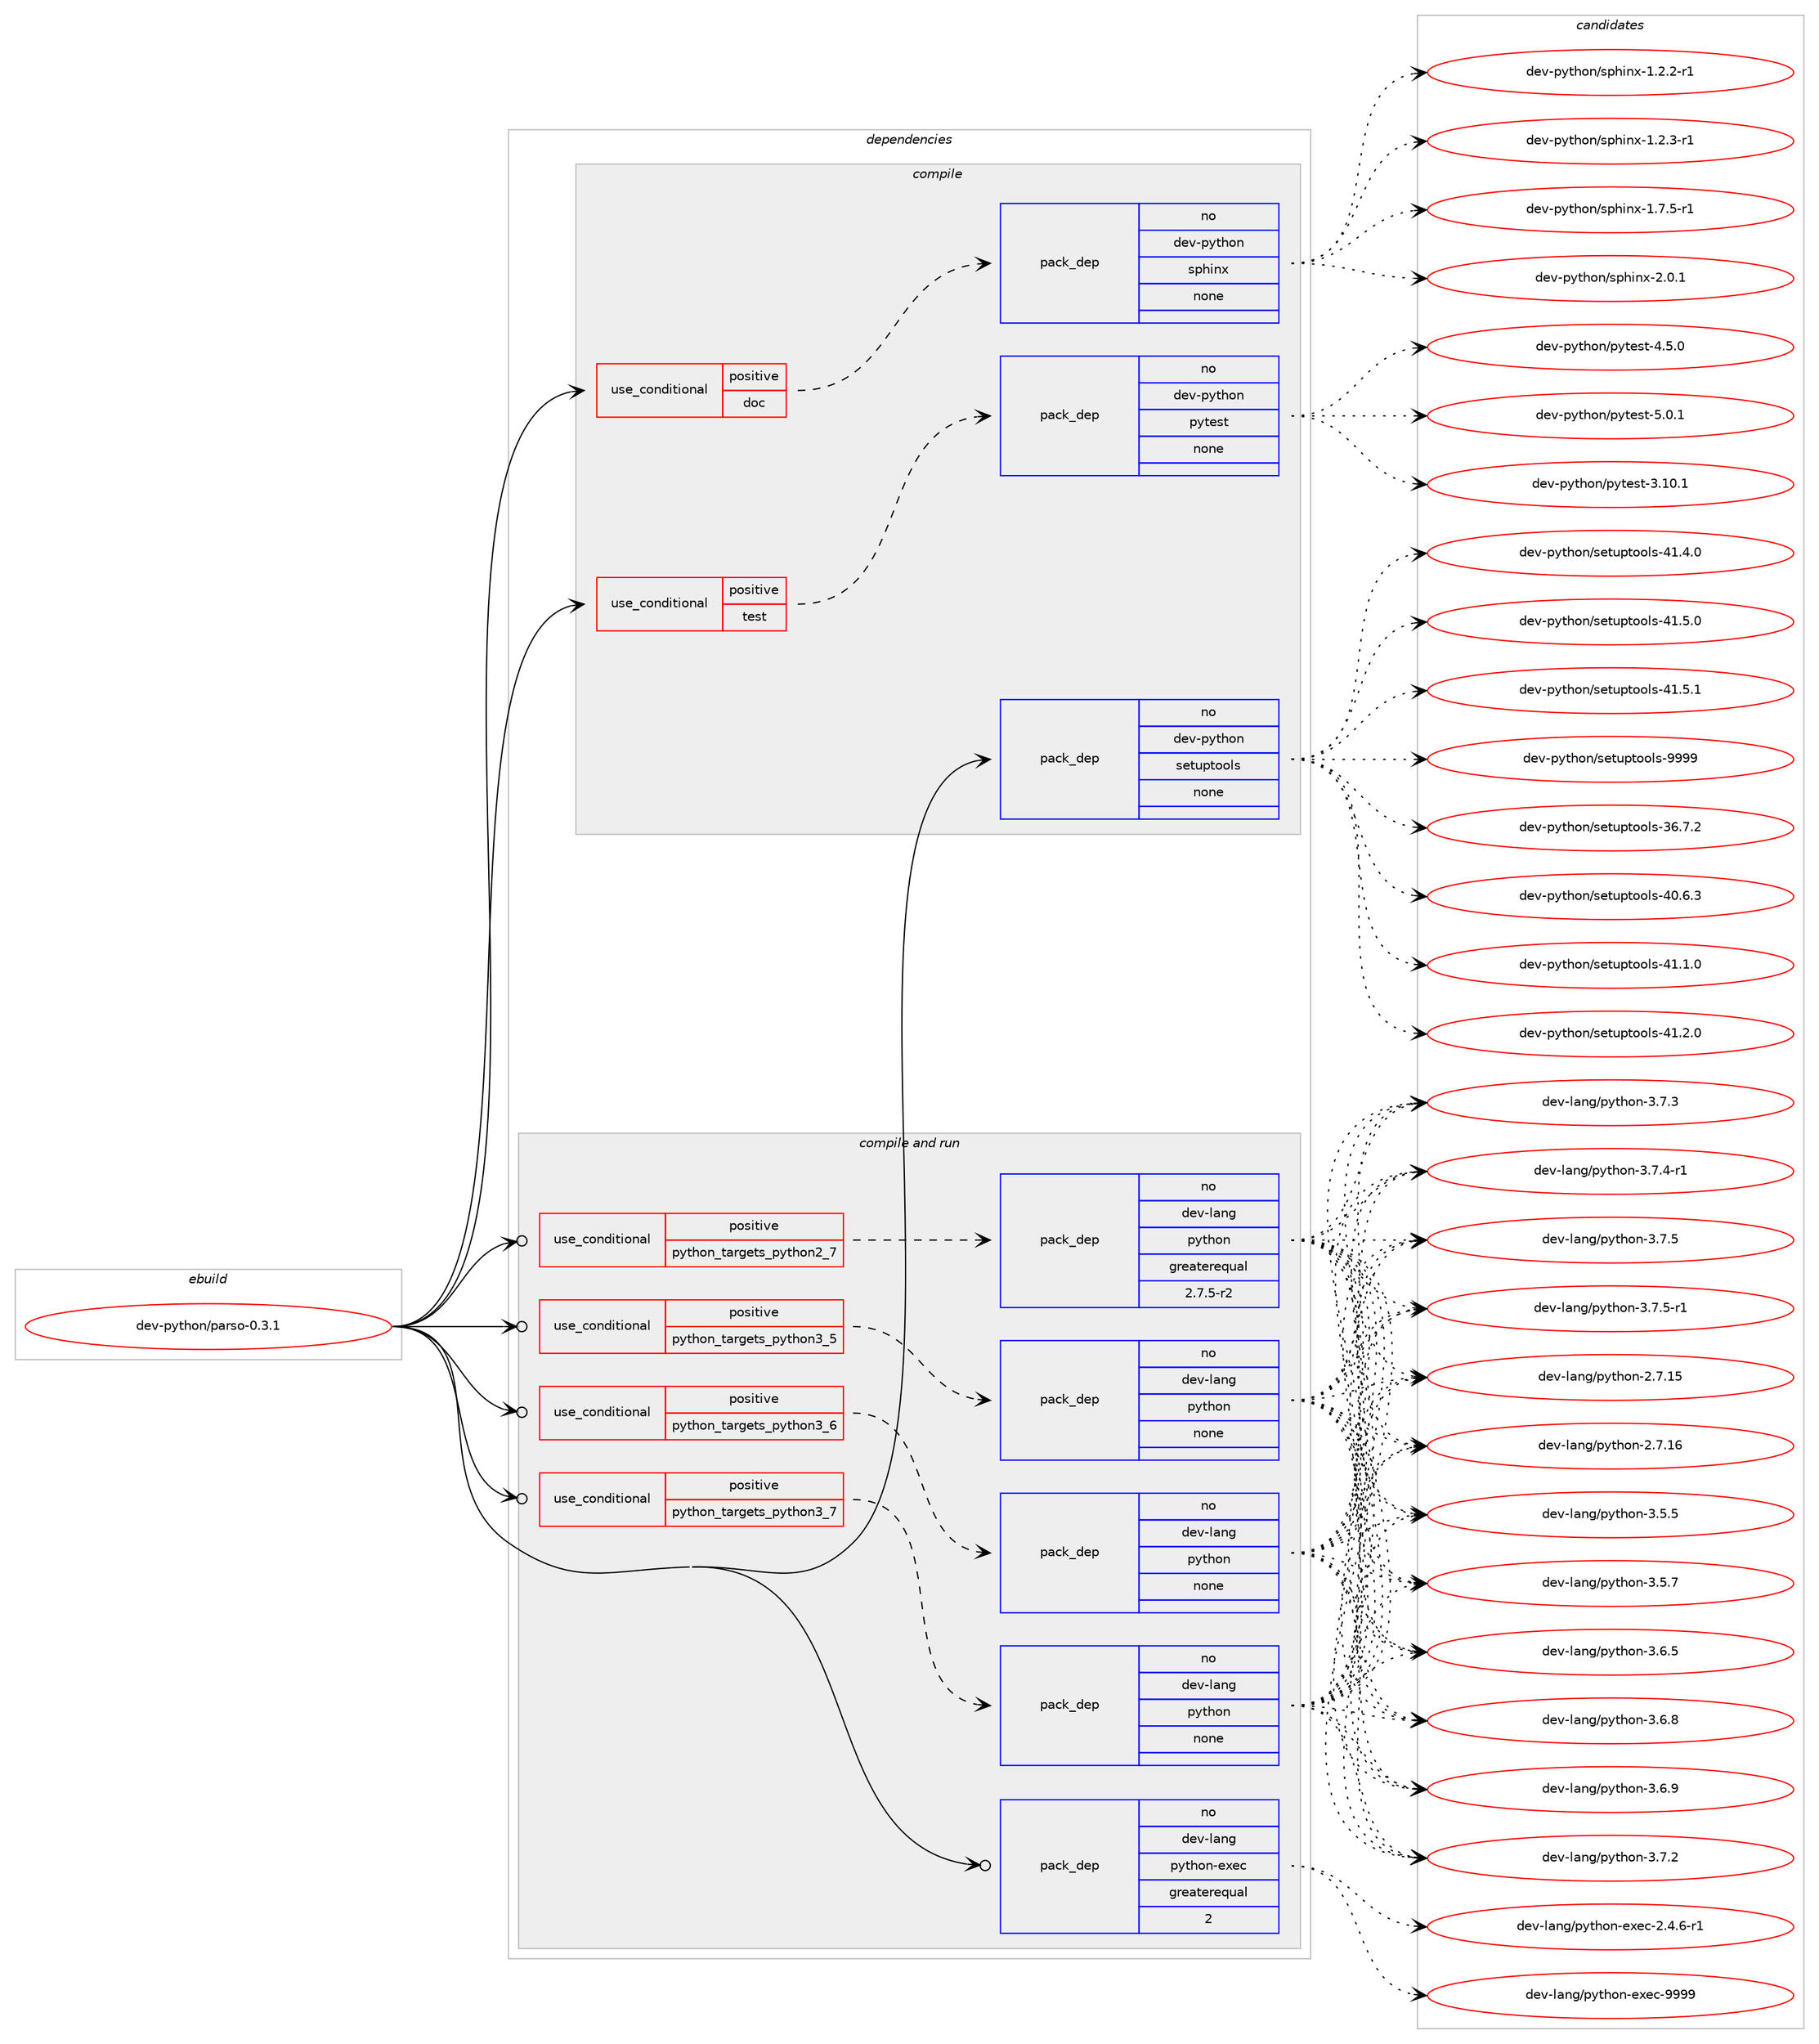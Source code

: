 digraph prolog {

# *************
# Graph options
# *************

newrank=true;
concentrate=true;
compound=true;
graph [rankdir=LR,fontname=Helvetica,fontsize=10,ranksep=1.5];#, ranksep=2.5, nodesep=0.2];
edge  [arrowhead=vee];
node  [fontname=Helvetica,fontsize=10];

# **********
# The ebuild
# **********

subgraph cluster_leftcol {
color=gray;
rank=same;
label=<<i>ebuild</i>>;
id [label="dev-python/parso-0.3.1", color=red, width=4, href="../dev-python/parso-0.3.1.svg"];
}

# ****************
# The dependencies
# ****************

subgraph cluster_midcol {
color=gray;
label=<<i>dependencies</i>>;
subgraph cluster_compile {
fillcolor="#eeeeee";
style=filled;
label=<<i>compile</i>>;
subgraph cond144090 {
dependency620738 [label=<<TABLE BORDER="0" CELLBORDER="1" CELLSPACING="0" CELLPADDING="4"><TR><TD ROWSPAN="3" CELLPADDING="10">use_conditional</TD></TR><TR><TD>positive</TD></TR><TR><TD>doc</TD></TR></TABLE>>, shape=none, color=red];
subgraph pack464808 {
dependency620739 [label=<<TABLE BORDER="0" CELLBORDER="1" CELLSPACING="0" CELLPADDING="4" WIDTH="220"><TR><TD ROWSPAN="6" CELLPADDING="30">pack_dep</TD></TR><TR><TD WIDTH="110">no</TD></TR><TR><TD>dev-python</TD></TR><TR><TD>sphinx</TD></TR><TR><TD>none</TD></TR><TR><TD></TD></TR></TABLE>>, shape=none, color=blue];
}
dependency620738:e -> dependency620739:w [weight=20,style="dashed",arrowhead="vee"];
}
id:e -> dependency620738:w [weight=20,style="solid",arrowhead="vee"];
subgraph cond144091 {
dependency620740 [label=<<TABLE BORDER="0" CELLBORDER="1" CELLSPACING="0" CELLPADDING="4"><TR><TD ROWSPAN="3" CELLPADDING="10">use_conditional</TD></TR><TR><TD>positive</TD></TR><TR><TD>test</TD></TR></TABLE>>, shape=none, color=red];
subgraph pack464809 {
dependency620741 [label=<<TABLE BORDER="0" CELLBORDER="1" CELLSPACING="0" CELLPADDING="4" WIDTH="220"><TR><TD ROWSPAN="6" CELLPADDING="30">pack_dep</TD></TR><TR><TD WIDTH="110">no</TD></TR><TR><TD>dev-python</TD></TR><TR><TD>pytest</TD></TR><TR><TD>none</TD></TR><TR><TD></TD></TR></TABLE>>, shape=none, color=blue];
}
dependency620740:e -> dependency620741:w [weight=20,style="dashed",arrowhead="vee"];
}
id:e -> dependency620740:w [weight=20,style="solid",arrowhead="vee"];
subgraph pack464810 {
dependency620742 [label=<<TABLE BORDER="0" CELLBORDER="1" CELLSPACING="0" CELLPADDING="4" WIDTH="220"><TR><TD ROWSPAN="6" CELLPADDING="30">pack_dep</TD></TR><TR><TD WIDTH="110">no</TD></TR><TR><TD>dev-python</TD></TR><TR><TD>setuptools</TD></TR><TR><TD>none</TD></TR><TR><TD></TD></TR></TABLE>>, shape=none, color=blue];
}
id:e -> dependency620742:w [weight=20,style="solid",arrowhead="vee"];
}
subgraph cluster_compileandrun {
fillcolor="#eeeeee";
style=filled;
label=<<i>compile and run</i>>;
subgraph cond144092 {
dependency620743 [label=<<TABLE BORDER="0" CELLBORDER="1" CELLSPACING="0" CELLPADDING="4"><TR><TD ROWSPAN="3" CELLPADDING="10">use_conditional</TD></TR><TR><TD>positive</TD></TR><TR><TD>python_targets_python2_7</TD></TR></TABLE>>, shape=none, color=red];
subgraph pack464811 {
dependency620744 [label=<<TABLE BORDER="0" CELLBORDER="1" CELLSPACING="0" CELLPADDING="4" WIDTH="220"><TR><TD ROWSPAN="6" CELLPADDING="30">pack_dep</TD></TR><TR><TD WIDTH="110">no</TD></TR><TR><TD>dev-lang</TD></TR><TR><TD>python</TD></TR><TR><TD>greaterequal</TD></TR><TR><TD>2.7.5-r2</TD></TR></TABLE>>, shape=none, color=blue];
}
dependency620743:e -> dependency620744:w [weight=20,style="dashed",arrowhead="vee"];
}
id:e -> dependency620743:w [weight=20,style="solid",arrowhead="odotvee"];
subgraph cond144093 {
dependency620745 [label=<<TABLE BORDER="0" CELLBORDER="1" CELLSPACING="0" CELLPADDING="4"><TR><TD ROWSPAN="3" CELLPADDING="10">use_conditional</TD></TR><TR><TD>positive</TD></TR><TR><TD>python_targets_python3_5</TD></TR></TABLE>>, shape=none, color=red];
subgraph pack464812 {
dependency620746 [label=<<TABLE BORDER="0" CELLBORDER="1" CELLSPACING="0" CELLPADDING="4" WIDTH="220"><TR><TD ROWSPAN="6" CELLPADDING="30">pack_dep</TD></TR><TR><TD WIDTH="110">no</TD></TR><TR><TD>dev-lang</TD></TR><TR><TD>python</TD></TR><TR><TD>none</TD></TR><TR><TD></TD></TR></TABLE>>, shape=none, color=blue];
}
dependency620745:e -> dependency620746:w [weight=20,style="dashed",arrowhead="vee"];
}
id:e -> dependency620745:w [weight=20,style="solid",arrowhead="odotvee"];
subgraph cond144094 {
dependency620747 [label=<<TABLE BORDER="0" CELLBORDER="1" CELLSPACING="0" CELLPADDING="4"><TR><TD ROWSPAN="3" CELLPADDING="10">use_conditional</TD></TR><TR><TD>positive</TD></TR><TR><TD>python_targets_python3_6</TD></TR></TABLE>>, shape=none, color=red];
subgraph pack464813 {
dependency620748 [label=<<TABLE BORDER="0" CELLBORDER="1" CELLSPACING="0" CELLPADDING="4" WIDTH="220"><TR><TD ROWSPAN="6" CELLPADDING="30">pack_dep</TD></TR><TR><TD WIDTH="110">no</TD></TR><TR><TD>dev-lang</TD></TR><TR><TD>python</TD></TR><TR><TD>none</TD></TR><TR><TD></TD></TR></TABLE>>, shape=none, color=blue];
}
dependency620747:e -> dependency620748:w [weight=20,style="dashed",arrowhead="vee"];
}
id:e -> dependency620747:w [weight=20,style="solid",arrowhead="odotvee"];
subgraph cond144095 {
dependency620749 [label=<<TABLE BORDER="0" CELLBORDER="1" CELLSPACING="0" CELLPADDING="4"><TR><TD ROWSPAN="3" CELLPADDING="10">use_conditional</TD></TR><TR><TD>positive</TD></TR><TR><TD>python_targets_python3_7</TD></TR></TABLE>>, shape=none, color=red];
subgraph pack464814 {
dependency620750 [label=<<TABLE BORDER="0" CELLBORDER="1" CELLSPACING="0" CELLPADDING="4" WIDTH="220"><TR><TD ROWSPAN="6" CELLPADDING="30">pack_dep</TD></TR><TR><TD WIDTH="110">no</TD></TR><TR><TD>dev-lang</TD></TR><TR><TD>python</TD></TR><TR><TD>none</TD></TR><TR><TD></TD></TR></TABLE>>, shape=none, color=blue];
}
dependency620749:e -> dependency620750:w [weight=20,style="dashed",arrowhead="vee"];
}
id:e -> dependency620749:w [weight=20,style="solid",arrowhead="odotvee"];
subgraph pack464815 {
dependency620751 [label=<<TABLE BORDER="0" CELLBORDER="1" CELLSPACING="0" CELLPADDING="4" WIDTH="220"><TR><TD ROWSPAN="6" CELLPADDING="30">pack_dep</TD></TR><TR><TD WIDTH="110">no</TD></TR><TR><TD>dev-lang</TD></TR><TR><TD>python-exec</TD></TR><TR><TD>greaterequal</TD></TR><TR><TD>2</TD></TR></TABLE>>, shape=none, color=blue];
}
id:e -> dependency620751:w [weight=20,style="solid",arrowhead="odotvee"];
}
subgraph cluster_run {
fillcolor="#eeeeee";
style=filled;
label=<<i>run</i>>;
}
}

# **************
# The candidates
# **************

subgraph cluster_choices {
rank=same;
color=gray;
label=<<i>candidates</i>>;

subgraph choice464808 {
color=black;
nodesep=1;
choice10010111845112121116104111110471151121041051101204549465046504511449 [label="dev-python/sphinx-1.2.2-r1", color=red, width=4,href="../dev-python/sphinx-1.2.2-r1.svg"];
choice10010111845112121116104111110471151121041051101204549465046514511449 [label="dev-python/sphinx-1.2.3-r1", color=red, width=4,href="../dev-python/sphinx-1.2.3-r1.svg"];
choice10010111845112121116104111110471151121041051101204549465546534511449 [label="dev-python/sphinx-1.7.5-r1", color=red, width=4,href="../dev-python/sphinx-1.7.5-r1.svg"];
choice1001011184511212111610411111047115112104105110120455046484649 [label="dev-python/sphinx-2.0.1", color=red, width=4,href="../dev-python/sphinx-2.0.1.svg"];
dependency620739:e -> choice10010111845112121116104111110471151121041051101204549465046504511449:w [style=dotted,weight="100"];
dependency620739:e -> choice10010111845112121116104111110471151121041051101204549465046514511449:w [style=dotted,weight="100"];
dependency620739:e -> choice10010111845112121116104111110471151121041051101204549465546534511449:w [style=dotted,weight="100"];
dependency620739:e -> choice1001011184511212111610411111047115112104105110120455046484649:w [style=dotted,weight="100"];
}
subgraph choice464809 {
color=black;
nodesep=1;
choice100101118451121211161041111104711212111610111511645514649484649 [label="dev-python/pytest-3.10.1", color=red, width=4,href="../dev-python/pytest-3.10.1.svg"];
choice1001011184511212111610411111047112121116101115116455246534648 [label="dev-python/pytest-4.5.0", color=red, width=4,href="../dev-python/pytest-4.5.0.svg"];
choice1001011184511212111610411111047112121116101115116455346484649 [label="dev-python/pytest-5.0.1", color=red, width=4,href="../dev-python/pytest-5.0.1.svg"];
dependency620741:e -> choice100101118451121211161041111104711212111610111511645514649484649:w [style=dotted,weight="100"];
dependency620741:e -> choice1001011184511212111610411111047112121116101115116455246534648:w [style=dotted,weight="100"];
dependency620741:e -> choice1001011184511212111610411111047112121116101115116455346484649:w [style=dotted,weight="100"];
}
subgraph choice464810 {
color=black;
nodesep=1;
choice100101118451121211161041111104711510111611711211611111110811545515446554650 [label="dev-python/setuptools-36.7.2", color=red, width=4,href="../dev-python/setuptools-36.7.2.svg"];
choice100101118451121211161041111104711510111611711211611111110811545524846544651 [label="dev-python/setuptools-40.6.3", color=red, width=4,href="../dev-python/setuptools-40.6.3.svg"];
choice100101118451121211161041111104711510111611711211611111110811545524946494648 [label="dev-python/setuptools-41.1.0", color=red, width=4,href="../dev-python/setuptools-41.1.0.svg"];
choice100101118451121211161041111104711510111611711211611111110811545524946504648 [label="dev-python/setuptools-41.2.0", color=red, width=4,href="../dev-python/setuptools-41.2.0.svg"];
choice100101118451121211161041111104711510111611711211611111110811545524946524648 [label="dev-python/setuptools-41.4.0", color=red, width=4,href="../dev-python/setuptools-41.4.0.svg"];
choice100101118451121211161041111104711510111611711211611111110811545524946534648 [label="dev-python/setuptools-41.5.0", color=red, width=4,href="../dev-python/setuptools-41.5.0.svg"];
choice100101118451121211161041111104711510111611711211611111110811545524946534649 [label="dev-python/setuptools-41.5.1", color=red, width=4,href="../dev-python/setuptools-41.5.1.svg"];
choice10010111845112121116104111110471151011161171121161111111081154557575757 [label="dev-python/setuptools-9999", color=red, width=4,href="../dev-python/setuptools-9999.svg"];
dependency620742:e -> choice100101118451121211161041111104711510111611711211611111110811545515446554650:w [style=dotted,weight="100"];
dependency620742:e -> choice100101118451121211161041111104711510111611711211611111110811545524846544651:w [style=dotted,weight="100"];
dependency620742:e -> choice100101118451121211161041111104711510111611711211611111110811545524946494648:w [style=dotted,weight="100"];
dependency620742:e -> choice100101118451121211161041111104711510111611711211611111110811545524946504648:w [style=dotted,weight="100"];
dependency620742:e -> choice100101118451121211161041111104711510111611711211611111110811545524946524648:w [style=dotted,weight="100"];
dependency620742:e -> choice100101118451121211161041111104711510111611711211611111110811545524946534648:w [style=dotted,weight="100"];
dependency620742:e -> choice100101118451121211161041111104711510111611711211611111110811545524946534649:w [style=dotted,weight="100"];
dependency620742:e -> choice10010111845112121116104111110471151011161171121161111111081154557575757:w [style=dotted,weight="100"];
}
subgraph choice464811 {
color=black;
nodesep=1;
choice10010111845108971101034711212111610411111045504655464953 [label="dev-lang/python-2.7.15", color=red, width=4,href="../dev-lang/python-2.7.15.svg"];
choice10010111845108971101034711212111610411111045504655464954 [label="dev-lang/python-2.7.16", color=red, width=4,href="../dev-lang/python-2.7.16.svg"];
choice100101118451089711010347112121116104111110455146534653 [label="dev-lang/python-3.5.5", color=red, width=4,href="../dev-lang/python-3.5.5.svg"];
choice100101118451089711010347112121116104111110455146534655 [label="dev-lang/python-3.5.7", color=red, width=4,href="../dev-lang/python-3.5.7.svg"];
choice100101118451089711010347112121116104111110455146544653 [label="dev-lang/python-3.6.5", color=red, width=4,href="../dev-lang/python-3.6.5.svg"];
choice100101118451089711010347112121116104111110455146544656 [label="dev-lang/python-3.6.8", color=red, width=4,href="../dev-lang/python-3.6.8.svg"];
choice100101118451089711010347112121116104111110455146544657 [label="dev-lang/python-3.6.9", color=red, width=4,href="../dev-lang/python-3.6.9.svg"];
choice100101118451089711010347112121116104111110455146554650 [label="dev-lang/python-3.7.2", color=red, width=4,href="../dev-lang/python-3.7.2.svg"];
choice100101118451089711010347112121116104111110455146554651 [label="dev-lang/python-3.7.3", color=red, width=4,href="../dev-lang/python-3.7.3.svg"];
choice1001011184510897110103471121211161041111104551465546524511449 [label="dev-lang/python-3.7.4-r1", color=red, width=4,href="../dev-lang/python-3.7.4-r1.svg"];
choice100101118451089711010347112121116104111110455146554653 [label="dev-lang/python-3.7.5", color=red, width=4,href="../dev-lang/python-3.7.5.svg"];
choice1001011184510897110103471121211161041111104551465546534511449 [label="dev-lang/python-3.7.5-r1", color=red, width=4,href="../dev-lang/python-3.7.5-r1.svg"];
dependency620744:e -> choice10010111845108971101034711212111610411111045504655464953:w [style=dotted,weight="100"];
dependency620744:e -> choice10010111845108971101034711212111610411111045504655464954:w [style=dotted,weight="100"];
dependency620744:e -> choice100101118451089711010347112121116104111110455146534653:w [style=dotted,weight="100"];
dependency620744:e -> choice100101118451089711010347112121116104111110455146534655:w [style=dotted,weight="100"];
dependency620744:e -> choice100101118451089711010347112121116104111110455146544653:w [style=dotted,weight="100"];
dependency620744:e -> choice100101118451089711010347112121116104111110455146544656:w [style=dotted,weight="100"];
dependency620744:e -> choice100101118451089711010347112121116104111110455146544657:w [style=dotted,weight="100"];
dependency620744:e -> choice100101118451089711010347112121116104111110455146554650:w [style=dotted,weight="100"];
dependency620744:e -> choice100101118451089711010347112121116104111110455146554651:w [style=dotted,weight="100"];
dependency620744:e -> choice1001011184510897110103471121211161041111104551465546524511449:w [style=dotted,weight="100"];
dependency620744:e -> choice100101118451089711010347112121116104111110455146554653:w [style=dotted,weight="100"];
dependency620744:e -> choice1001011184510897110103471121211161041111104551465546534511449:w [style=dotted,weight="100"];
}
subgraph choice464812 {
color=black;
nodesep=1;
choice10010111845108971101034711212111610411111045504655464953 [label="dev-lang/python-2.7.15", color=red, width=4,href="../dev-lang/python-2.7.15.svg"];
choice10010111845108971101034711212111610411111045504655464954 [label="dev-lang/python-2.7.16", color=red, width=4,href="../dev-lang/python-2.7.16.svg"];
choice100101118451089711010347112121116104111110455146534653 [label="dev-lang/python-3.5.5", color=red, width=4,href="../dev-lang/python-3.5.5.svg"];
choice100101118451089711010347112121116104111110455146534655 [label="dev-lang/python-3.5.7", color=red, width=4,href="../dev-lang/python-3.5.7.svg"];
choice100101118451089711010347112121116104111110455146544653 [label="dev-lang/python-3.6.5", color=red, width=4,href="../dev-lang/python-3.6.5.svg"];
choice100101118451089711010347112121116104111110455146544656 [label="dev-lang/python-3.6.8", color=red, width=4,href="../dev-lang/python-3.6.8.svg"];
choice100101118451089711010347112121116104111110455146544657 [label="dev-lang/python-3.6.9", color=red, width=4,href="../dev-lang/python-3.6.9.svg"];
choice100101118451089711010347112121116104111110455146554650 [label="dev-lang/python-3.7.2", color=red, width=4,href="../dev-lang/python-3.7.2.svg"];
choice100101118451089711010347112121116104111110455146554651 [label="dev-lang/python-3.7.3", color=red, width=4,href="../dev-lang/python-3.7.3.svg"];
choice1001011184510897110103471121211161041111104551465546524511449 [label="dev-lang/python-3.7.4-r1", color=red, width=4,href="../dev-lang/python-3.7.4-r1.svg"];
choice100101118451089711010347112121116104111110455146554653 [label="dev-lang/python-3.7.5", color=red, width=4,href="../dev-lang/python-3.7.5.svg"];
choice1001011184510897110103471121211161041111104551465546534511449 [label="dev-lang/python-3.7.5-r1", color=red, width=4,href="../dev-lang/python-3.7.5-r1.svg"];
dependency620746:e -> choice10010111845108971101034711212111610411111045504655464953:w [style=dotted,weight="100"];
dependency620746:e -> choice10010111845108971101034711212111610411111045504655464954:w [style=dotted,weight="100"];
dependency620746:e -> choice100101118451089711010347112121116104111110455146534653:w [style=dotted,weight="100"];
dependency620746:e -> choice100101118451089711010347112121116104111110455146534655:w [style=dotted,weight="100"];
dependency620746:e -> choice100101118451089711010347112121116104111110455146544653:w [style=dotted,weight="100"];
dependency620746:e -> choice100101118451089711010347112121116104111110455146544656:w [style=dotted,weight="100"];
dependency620746:e -> choice100101118451089711010347112121116104111110455146544657:w [style=dotted,weight="100"];
dependency620746:e -> choice100101118451089711010347112121116104111110455146554650:w [style=dotted,weight="100"];
dependency620746:e -> choice100101118451089711010347112121116104111110455146554651:w [style=dotted,weight="100"];
dependency620746:e -> choice1001011184510897110103471121211161041111104551465546524511449:w [style=dotted,weight="100"];
dependency620746:e -> choice100101118451089711010347112121116104111110455146554653:w [style=dotted,weight="100"];
dependency620746:e -> choice1001011184510897110103471121211161041111104551465546534511449:w [style=dotted,weight="100"];
}
subgraph choice464813 {
color=black;
nodesep=1;
choice10010111845108971101034711212111610411111045504655464953 [label="dev-lang/python-2.7.15", color=red, width=4,href="../dev-lang/python-2.7.15.svg"];
choice10010111845108971101034711212111610411111045504655464954 [label="dev-lang/python-2.7.16", color=red, width=4,href="../dev-lang/python-2.7.16.svg"];
choice100101118451089711010347112121116104111110455146534653 [label="dev-lang/python-3.5.5", color=red, width=4,href="../dev-lang/python-3.5.5.svg"];
choice100101118451089711010347112121116104111110455146534655 [label="dev-lang/python-3.5.7", color=red, width=4,href="../dev-lang/python-3.5.7.svg"];
choice100101118451089711010347112121116104111110455146544653 [label="dev-lang/python-3.6.5", color=red, width=4,href="../dev-lang/python-3.6.5.svg"];
choice100101118451089711010347112121116104111110455146544656 [label="dev-lang/python-3.6.8", color=red, width=4,href="../dev-lang/python-3.6.8.svg"];
choice100101118451089711010347112121116104111110455146544657 [label="dev-lang/python-3.6.9", color=red, width=4,href="../dev-lang/python-3.6.9.svg"];
choice100101118451089711010347112121116104111110455146554650 [label="dev-lang/python-3.7.2", color=red, width=4,href="../dev-lang/python-3.7.2.svg"];
choice100101118451089711010347112121116104111110455146554651 [label="dev-lang/python-3.7.3", color=red, width=4,href="../dev-lang/python-3.7.3.svg"];
choice1001011184510897110103471121211161041111104551465546524511449 [label="dev-lang/python-3.7.4-r1", color=red, width=4,href="../dev-lang/python-3.7.4-r1.svg"];
choice100101118451089711010347112121116104111110455146554653 [label="dev-lang/python-3.7.5", color=red, width=4,href="../dev-lang/python-3.7.5.svg"];
choice1001011184510897110103471121211161041111104551465546534511449 [label="dev-lang/python-3.7.5-r1", color=red, width=4,href="../dev-lang/python-3.7.5-r1.svg"];
dependency620748:e -> choice10010111845108971101034711212111610411111045504655464953:w [style=dotted,weight="100"];
dependency620748:e -> choice10010111845108971101034711212111610411111045504655464954:w [style=dotted,weight="100"];
dependency620748:e -> choice100101118451089711010347112121116104111110455146534653:w [style=dotted,weight="100"];
dependency620748:e -> choice100101118451089711010347112121116104111110455146534655:w [style=dotted,weight="100"];
dependency620748:e -> choice100101118451089711010347112121116104111110455146544653:w [style=dotted,weight="100"];
dependency620748:e -> choice100101118451089711010347112121116104111110455146544656:w [style=dotted,weight="100"];
dependency620748:e -> choice100101118451089711010347112121116104111110455146544657:w [style=dotted,weight="100"];
dependency620748:e -> choice100101118451089711010347112121116104111110455146554650:w [style=dotted,weight="100"];
dependency620748:e -> choice100101118451089711010347112121116104111110455146554651:w [style=dotted,weight="100"];
dependency620748:e -> choice1001011184510897110103471121211161041111104551465546524511449:w [style=dotted,weight="100"];
dependency620748:e -> choice100101118451089711010347112121116104111110455146554653:w [style=dotted,weight="100"];
dependency620748:e -> choice1001011184510897110103471121211161041111104551465546534511449:w [style=dotted,weight="100"];
}
subgraph choice464814 {
color=black;
nodesep=1;
choice10010111845108971101034711212111610411111045504655464953 [label="dev-lang/python-2.7.15", color=red, width=4,href="../dev-lang/python-2.7.15.svg"];
choice10010111845108971101034711212111610411111045504655464954 [label="dev-lang/python-2.7.16", color=red, width=4,href="../dev-lang/python-2.7.16.svg"];
choice100101118451089711010347112121116104111110455146534653 [label="dev-lang/python-3.5.5", color=red, width=4,href="../dev-lang/python-3.5.5.svg"];
choice100101118451089711010347112121116104111110455146534655 [label="dev-lang/python-3.5.7", color=red, width=4,href="../dev-lang/python-3.5.7.svg"];
choice100101118451089711010347112121116104111110455146544653 [label="dev-lang/python-3.6.5", color=red, width=4,href="../dev-lang/python-3.6.5.svg"];
choice100101118451089711010347112121116104111110455146544656 [label="dev-lang/python-3.6.8", color=red, width=4,href="../dev-lang/python-3.6.8.svg"];
choice100101118451089711010347112121116104111110455146544657 [label="dev-lang/python-3.6.9", color=red, width=4,href="../dev-lang/python-3.6.9.svg"];
choice100101118451089711010347112121116104111110455146554650 [label="dev-lang/python-3.7.2", color=red, width=4,href="../dev-lang/python-3.7.2.svg"];
choice100101118451089711010347112121116104111110455146554651 [label="dev-lang/python-3.7.3", color=red, width=4,href="../dev-lang/python-3.7.3.svg"];
choice1001011184510897110103471121211161041111104551465546524511449 [label="dev-lang/python-3.7.4-r1", color=red, width=4,href="../dev-lang/python-3.7.4-r1.svg"];
choice100101118451089711010347112121116104111110455146554653 [label="dev-lang/python-3.7.5", color=red, width=4,href="../dev-lang/python-3.7.5.svg"];
choice1001011184510897110103471121211161041111104551465546534511449 [label="dev-lang/python-3.7.5-r1", color=red, width=4,href="../dev-lang/python-3.7.5-r1.svg"];
dependency620750:e -> choice10010111845108971101034711212111610411111045504655464953:w [style=dotted,weight="100"];
dependency620750:e -> choice10010111845108971101034711212111610411111045504655464954:w [style=dotted,weight="100"];
dependency620750:e -> choice100101118451089711010347112121116104111110455146534653:w [style=dotted,weight="100"];
dependency620750:e -> choice100101118451089711010347112121116104111110455146534655:w [style=dotted,weight="100"];
dependency620750:e -> choice100101118451089711010347112121116104111110455146544653:w [style=dotted,weight="100"];
dependency620750:e -> choice100101118451089711010347112121116104111110455146544656:w [style=dotted,weight="100"];
dependency620750:e -> choice100101118451089711010347112121116104111110455146544657:w [style=dotted,weight="100"];
dependency620750:e -> choice100101118451089711010347112121116104111110455146554650:w [style=dotted,weight="100"];
dependency620750:e -> choice100101118451089711010347112121116104111110455146554651:w [style=dotted,weight="100"];
dependency620750:e -> choice1001011184510897110103471121211161041111104551465546524511449:w [style=dotted,weight="100"];
dependency620750:e -> choice100101118451089711010347112121116104111110455146554653:w [style=dotted,weight="100"];
dependency620750:e -> choice1001011184510897110103471121211161041111104551465546534511449:w [style=dotted,weight="100"];
}
subgraph choice464815 {
color=black;
nodesep=1;
choice10010111845108971101034711212111610411111045101120101994550465246544511449 [label="dev-lang/python-exec-2.4.6-r1", color=red, width=4,href="../dev-lang/python-exec-2.4.6-r1.svg"];
choice10010111845108971101034711212111610411111045101120101994557575757 [label="dev-lang/python-exec-9999", color=red, width=4,href="../dev-lang/python-exec-9999.svg"];
dependency620751:e -> choice10010111845108971101034711212111610411111045101120101994550465246544511449:w [style=dotted,weight="100"];
dependency620751:e -> choice10010111845108971101034711212111610411111045101120101994557575757:w [style=dotted,weight="100"];
}
}

}

